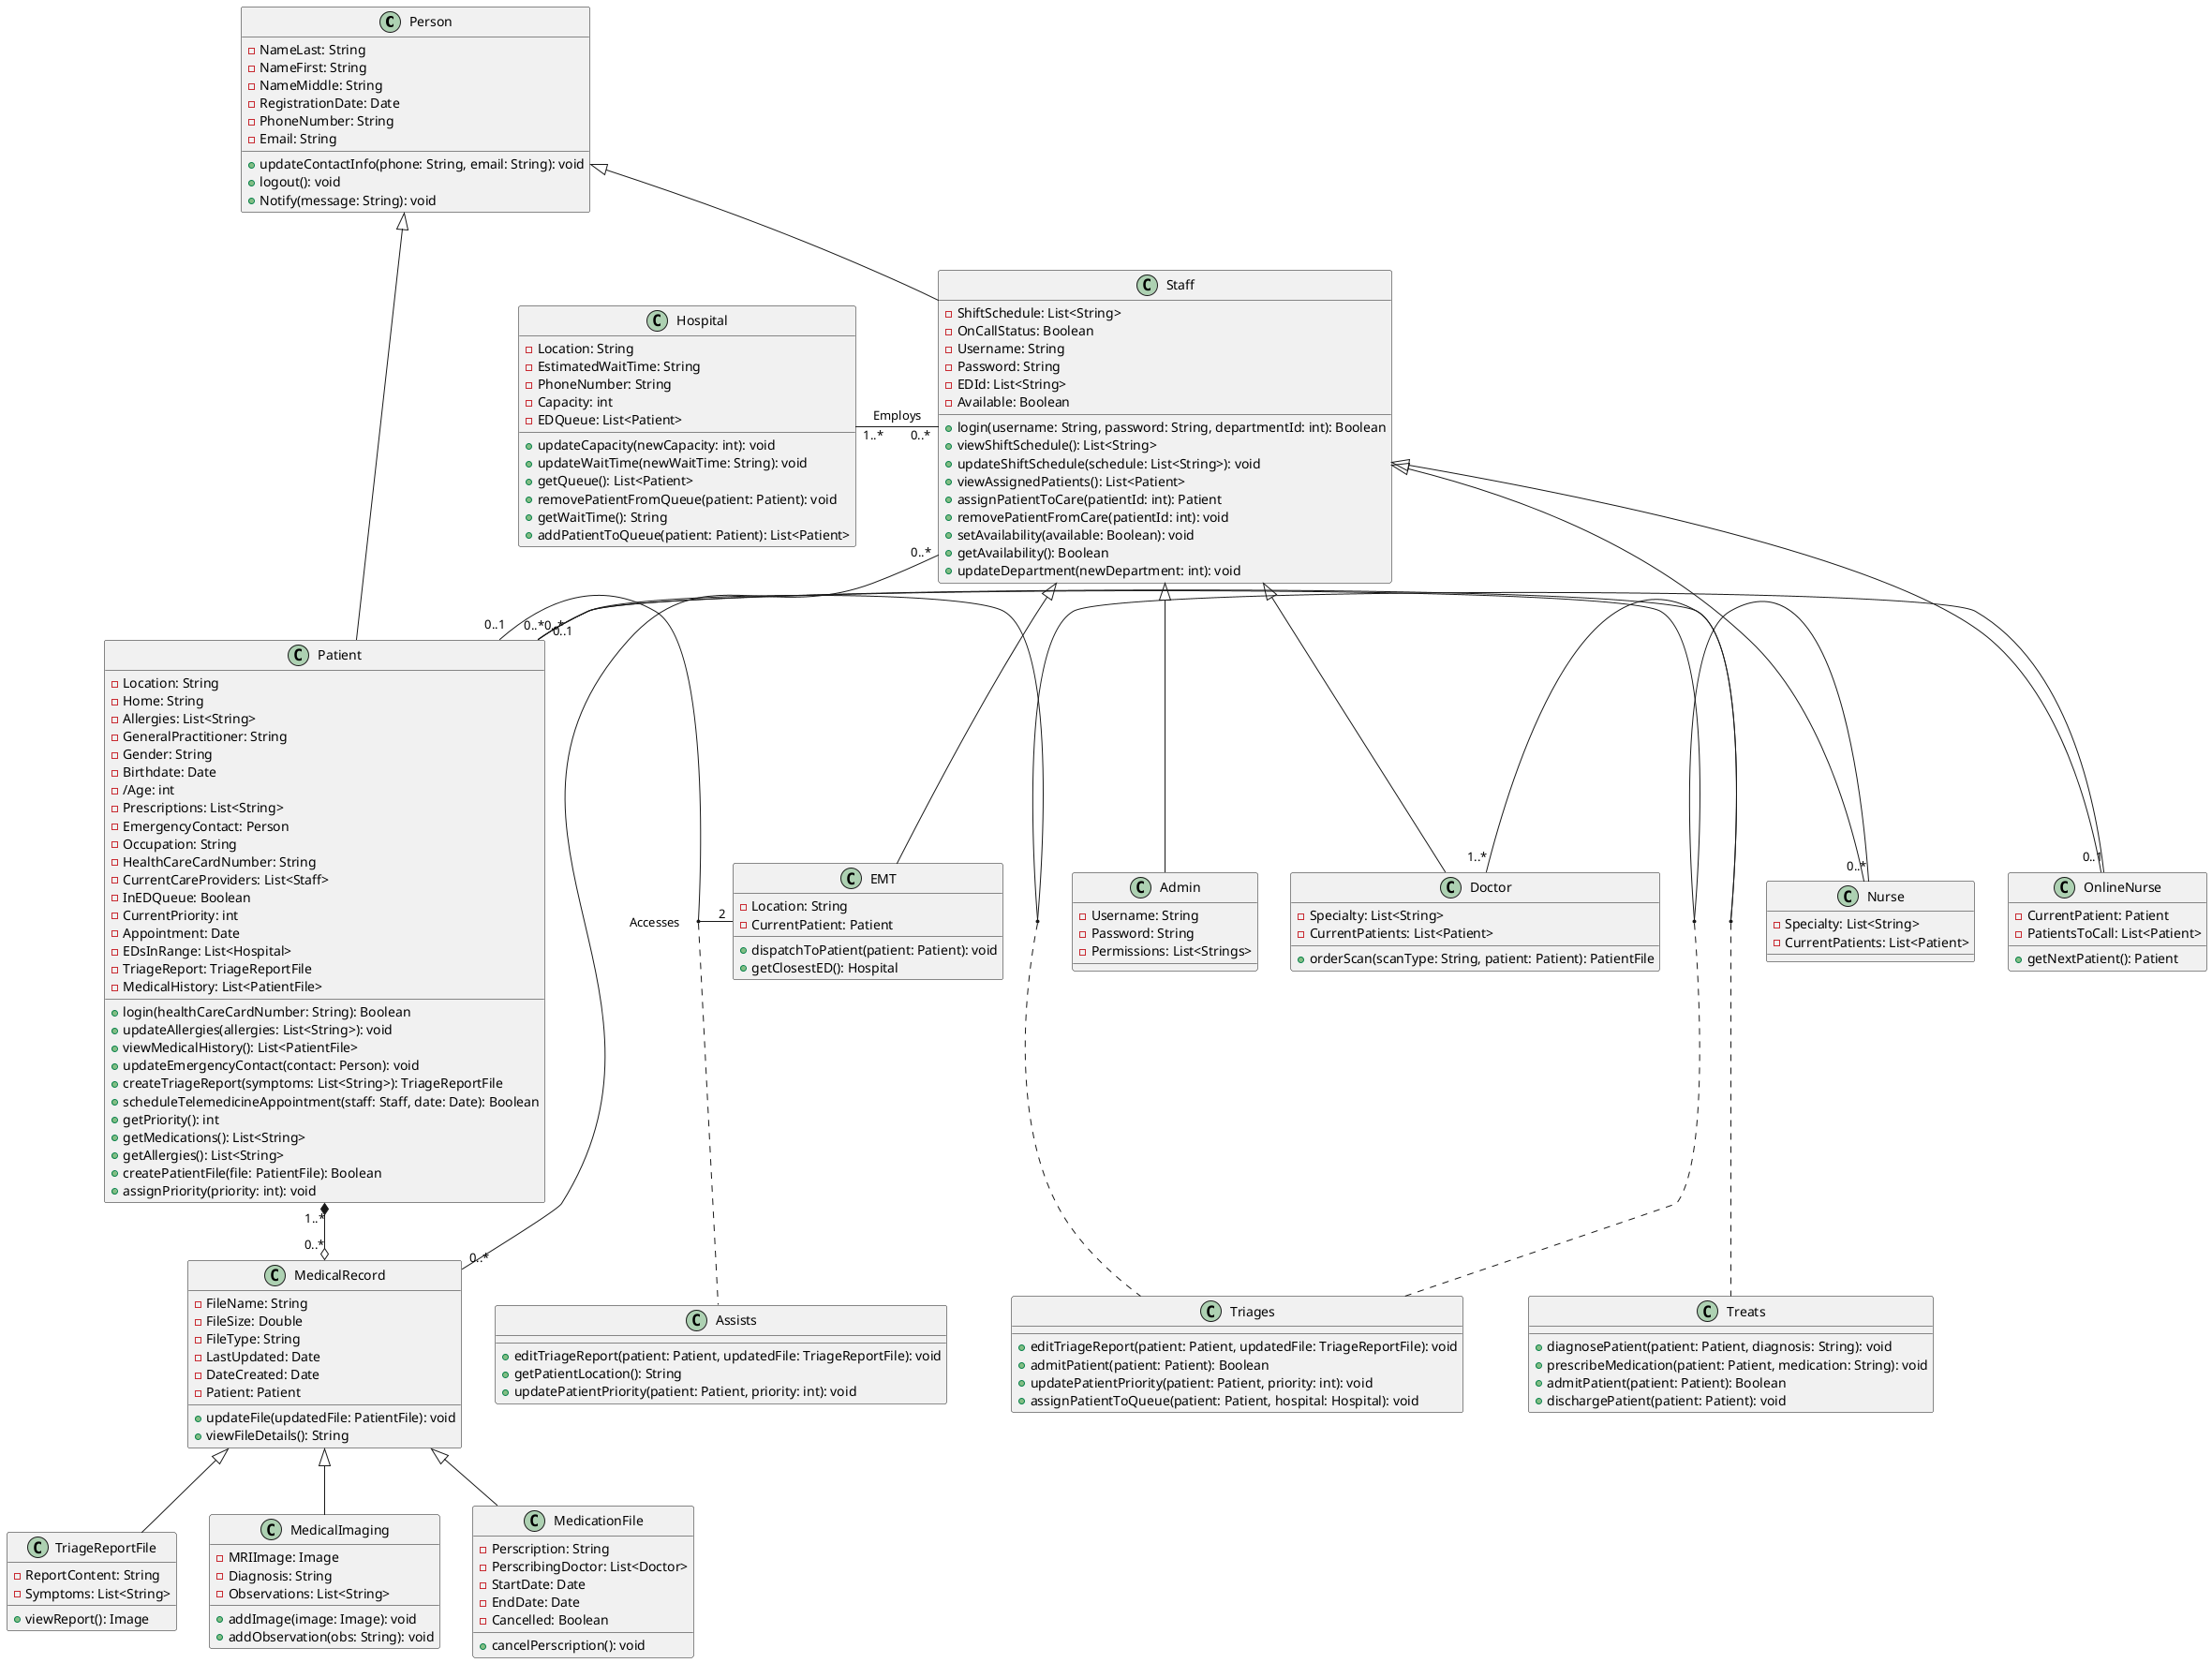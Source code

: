 @startuml
class Person {
    - NameLast: String
    - NameFirst: String
    - NameMiddle: String
    - RegistrationDate: Date
    - PhoneNumber: String
    - Email: String

    + updateContactInfo(phone: String, email: String): void
    + logout(): void
    + Notify(message: String): void
}

class Patient {
    - Location: String
    - Home: String
    - Allergies: List<String>
    - GeneralPractitioner: String
    - Gender: String
    - Birthdate: Date
    - /Age: int
    - Prescriptions: List<String>
    - EmergencyContact: Person
    - Occupation: String
    - HealthCareCardNumber: String
    - CurrentCareProviders: List<Staff>
    - InEDQueue: Boolean
    - CurrentPriority: int
    - Appointment: Date
    - EDsInRange: List<Hospital>
    - TriageReport: TriageReportFile
    - MedicalHistory: List<PatientFile>
    
    + login(healthCareCardNumber: String): Boolean
    + updateAllergies(allergies: List<String>): void
    + viewMedicalHistory(): List<PatientFile>
    + updateEmergencyContact(contact: Person): void
    + createTriageReport(symptoms: List<String>): TriageReportFile
    + scheduleTelemedicineAppointment(staff: Staff, date: Date): Boolean
    + getPriority(): int
    + getMedications(): List<String> 
    + getAllergies(): List<String> 
    + createPatientFile(file: PatientFile): Boolean
    + assignPriority(priority: int): void
}

class Staff {
    - ShiftSchedule: List<String>
    - OnCallStatus: Boolean
    - Username: String
    - Password: String
    - EDId: List<String>
    - Available: Boolean 
    
    + login(username: String, password: String, departmentId: int): Boolean
    + viewShiftSchedule(): List<String>
    + updateShiftSchedule(schedule: List<String>): void
    + viewAssignedPatients(): List<Patient>
    + assignPatientToCare(patientId: int): Patient
    + removePatientFromCare(patientId: int): void
    + setAvailability(available: Boolean): void
    + getAvailability(): Boolean
    + updateDepartment(newDepartment: int): void
}

class Doctor {
    - Specialty: List<String>
    - CurrentPatients: List<Patient>

    + orderScan(scanType: String, patient: Patient): PatientFile
}

class Nurse {
    - Specialty: List<String>
    - CurrentPatients: List<Patient>

}

class OnlineNurse {
    - CurrentPatient: Patient
    - PatientsToCall: List<Patient> 
    
    + getNextPatient(): Patient
}

class EMT {
    - Location: String
    - CurrentPatient: Patient
    
    + dispatchToPatient(patient: Patient): void
    + getClosestED(): Hospital
}

class Admin {
    - Username: String
    - Password: String
    - Permissions: List<Strings>
}

class Hospital {
    - Location: String
    - EstimatedWaitTime: String
    - PhoneNumber: String
    - Capacity: int
    - EDQueue: List<Patient>
    
    + updateCapacity(newCapacity: int): void
    + updateWaitTime(newWaitTime: String): void
    + getQueue(): List<Patient>
    + removePatientFromQueue(patient: Patient): void
    + getWaitTime(): String
    + addPatientToQueue(patient: Patient): List<Patient>
}

class MedicalRecord {
    - FileName: String
    - FileSize: Double
    - FileType: String
    - LastUpdated: Date
    - DateCreated: Date
    - Patient: Patient

    + updateFile(updatedFile: PatientFile): void
    + viewFileDetails(): String
}

class TriageReportFile {
    - ReportContent: String
    - Symptoms: List<String>

    + viewReport(): Image
}


class MedicalImaging {
    - MRIImage: Image
    - Diagnosis: String
    - Observations: List<String>

    + addImage(image: Image): void
    + addObservation(obs: String): void
}

class MedicationFile {
    - Perscription: String
    - PerscribingDoctor: List<Doctor>
    - StartDate: Date
    - EndDate: Date
    - Cancelled: Boolean

    + cancelPerscription(): void
}

class Treats {
    + diagnosePatient(patient: Patient, diagnosis: String): void
    + prescribeMedication(patient: Patient, medication: String): void
    + admitPatient(patient: Patient): Boolean
    + dischargePatient(patient: Patient): void
}

class Triages {
    + editTriageReport(patient: Patient, updatedFile: TriageReportFile): void
    + admitPatient(patient: Patient): Boolean
    + updatePatientPriority(patient: Patient, priority: int): void
    + assignPatientToQueue(patient: Patient, hospital: Hospital): void 
}

class Assists {
    + editTriageReport(patient: Patient, updatedFile: TriageReportFile): void
    + getPatientLocation(): String
    + updatePatientPriority(patient: Patient, priority: int): void
}

MedicalRecord <|-- TriageReportFile
MedicalRecord <|-- MedicalImaging
MedicalRecord <|-- MedicationFile

Patient "0..*" - "1..*" Doctor
(Patient, Doctor) .. Treats
Patient "0..*" - "0..*" Nurse
(Patient, Nurse) .. Triages
Patient "0..1" - "0..1" OnlineNurse
(Patient, OnlineNurse) .. Triages
Patient "0..1" - "2" EMT
(Patient, EMT).. Assists

Person <|-- Patient
Person <|-- Staff
Staff <|-- Doctor
Staff <|-- Nurse
Staff <|-- OnlineNurse
Staff <|-- EMT
Staff <|-- Admin

Patient "1..*" *--o "0..*" MedicalRecord
Staff "0..*" - "0..*"MedicalRecord : Accesses

Hospital "1..*" - "0..*" Staff : Employs

@enduml
